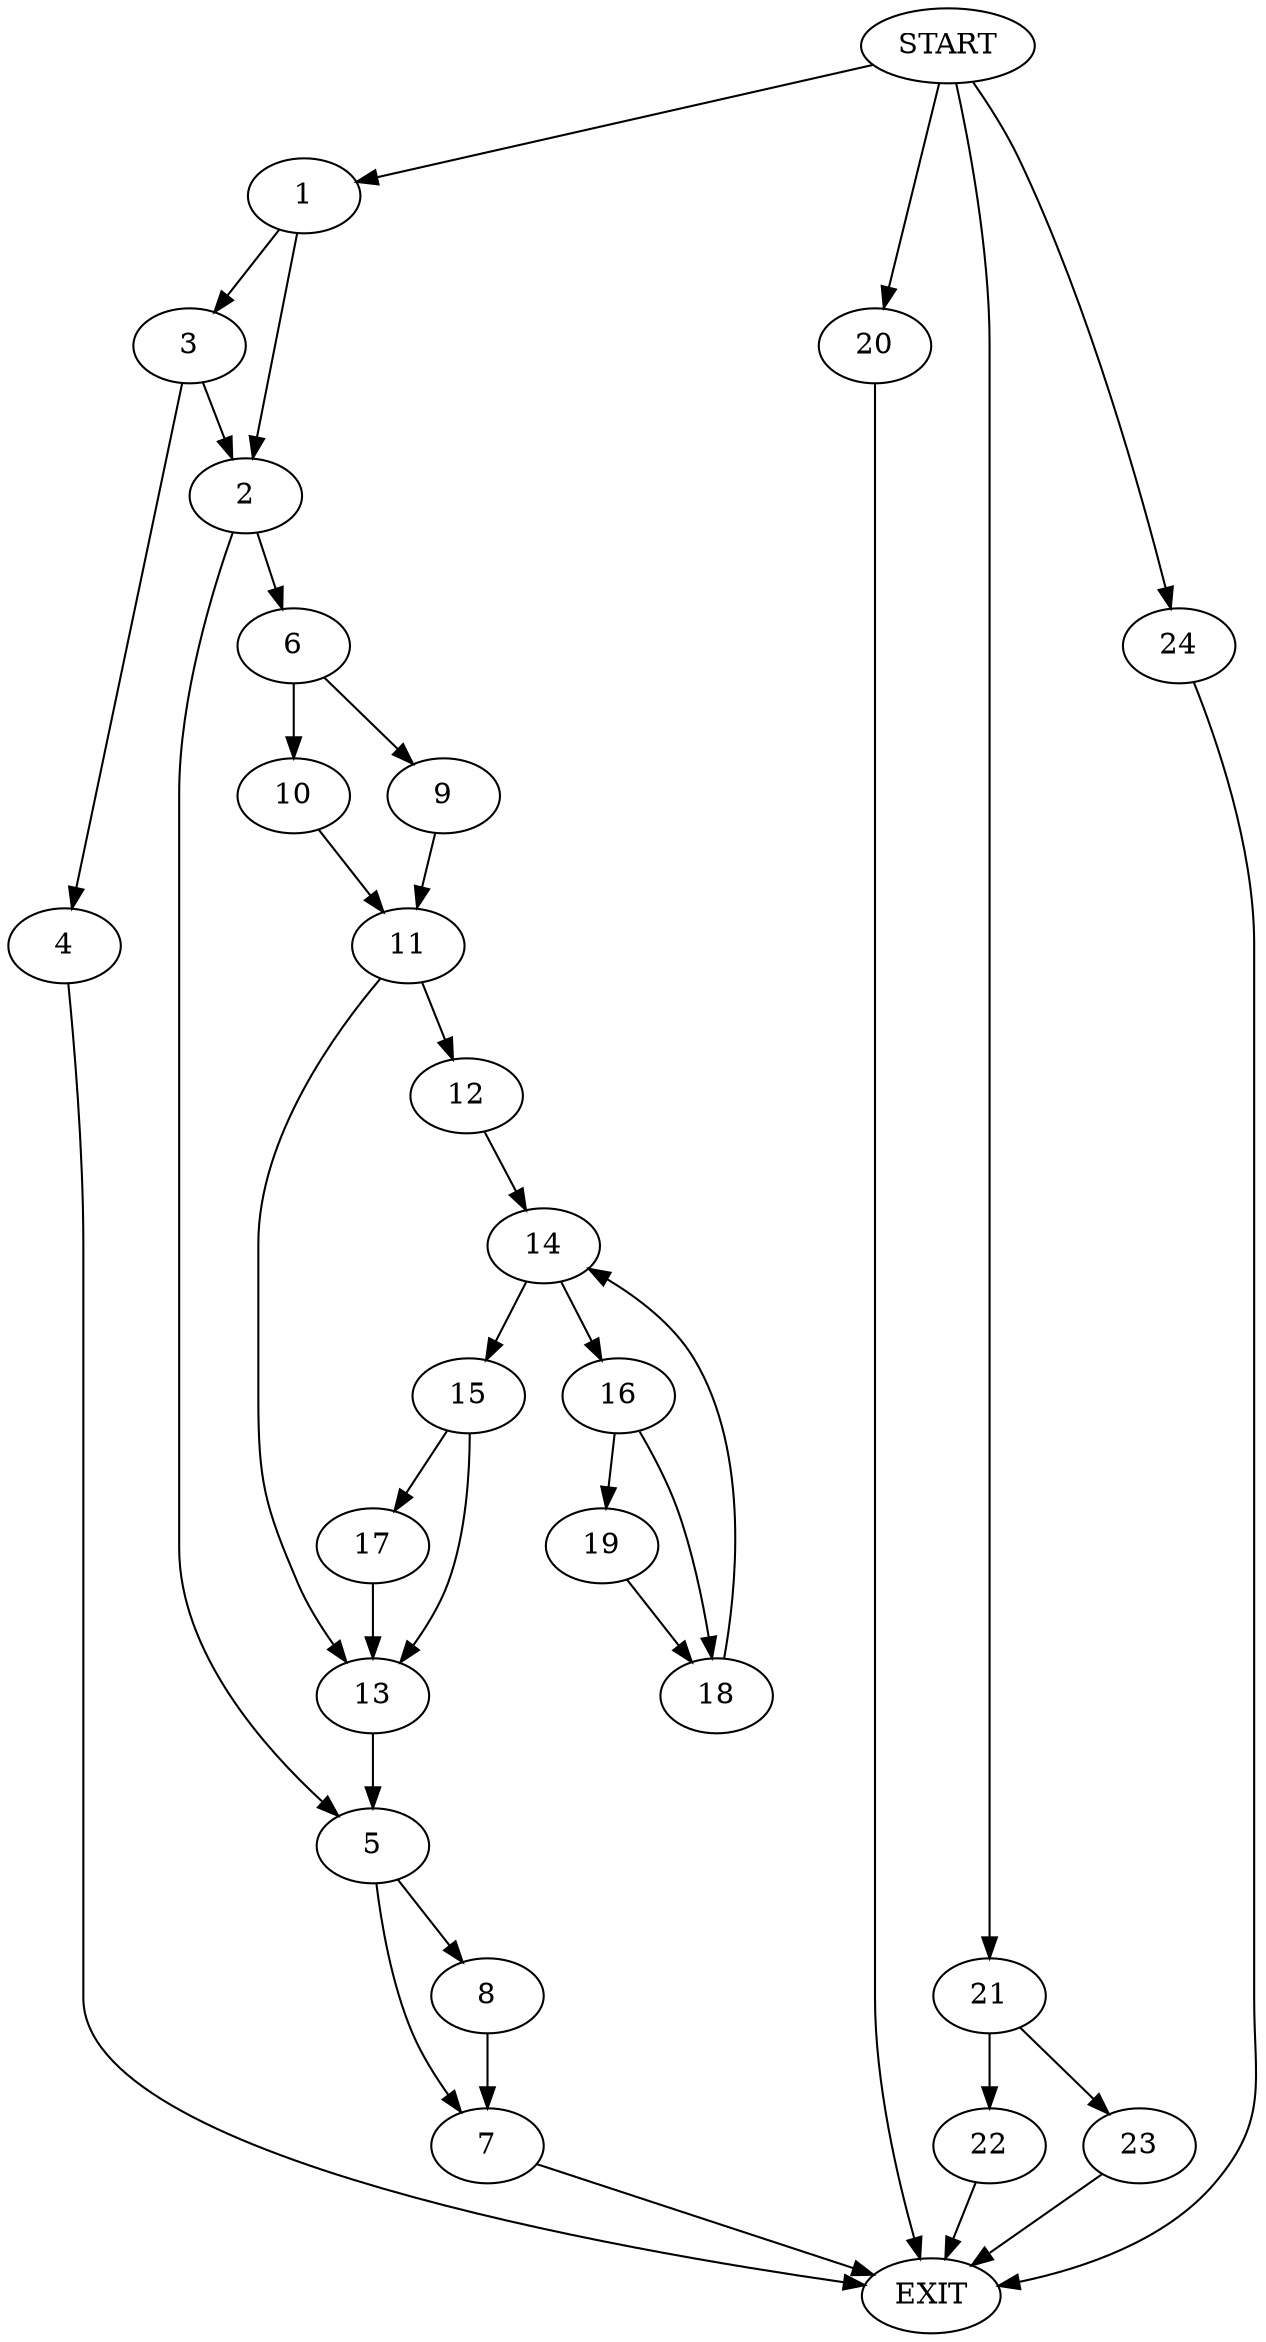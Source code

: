 digraph {
0 [label="START"]
25 [label="EXIT"]
0 -> 1
1 -> 2
1 -> 3
3 -> 4
3 -> 2
2 -> 5
2 -> 6
4 -> 25
5 -> 7
5 -> 8
6 -> 9
6 -> 10
10 -> 11
9 -> 11
11 -> 12
11 -> 13
12 -> 14
13 -> 5
14 -> 15
14 -> 16
15 -> 13
15 -> 17
16 -> 18
16 -> 19
19 -> 18
18 -> 14
17 -> 13
0 -> 20
20 -> 25
8 -> 7
7 -> 25
0 -> 21
21 -> 22
21 -> 23
23 -> 25
22 -> 25
0 -> 24
24 -> 25
}
